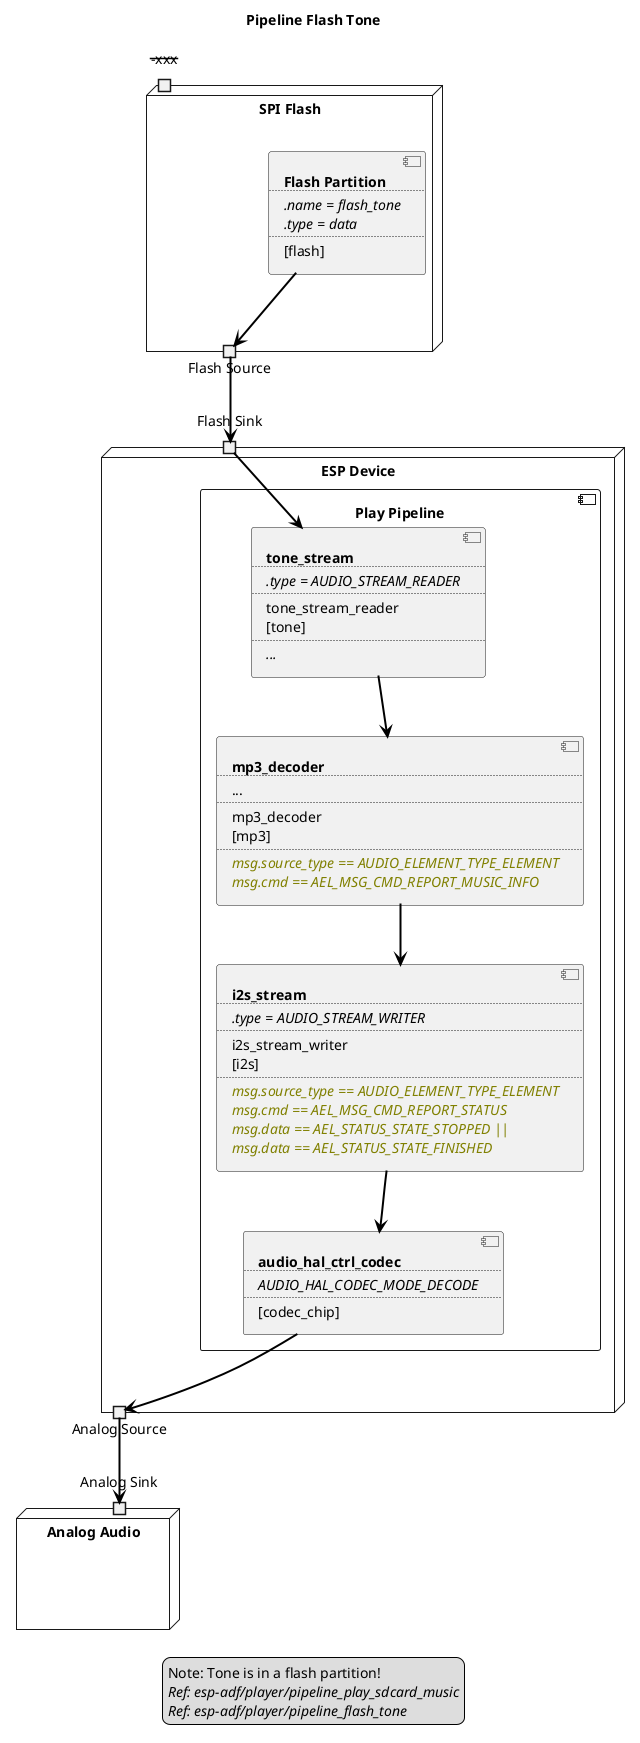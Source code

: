 ﻿@startuml pipeline_flash_tone
title Pipeline Flash Tone
allowmixing

legend
Note: Tone is in a flash partition!
//Ref: esp-adf/player/pipeline_play_sdcard_music//
//Ref: esp-adf/player/pipeline_flash_tone//
end legend

node "SPI Flash" as Flash {

    portin "---xxx--" as nothing

    component FlashTone [
        <b>Flash Partition
        ....
        <i>.name = flash_tone
        <i>.type = data
        ....
        [flash]
    ]

    portout "Flash Source" as FlashSource
}

node "ESP Device" as ESPDevice {

    portin "Flash Sink" as FlashSink

    component "Play Pipeline" as PlayPipeline {

        component ToneStream [
            <b>tone_stream
            ....
            <i>.type = AUDIO_STREAM_READER
            ....
            tone_stream_reader
            [tone]
            ....
            <i>...
        ]

        component Mp3Decoder [
            <b>mp3_decoder
            ....
            ...
            ....
            mp3_decoder
            [mp3]
            ....
            <i><color olive>msg.source_type == AUDIO_ELEMENT_TYPE_ELEMENT
            <i><color olive>msg.cmd == AEL_MSG_CMD_REPORT_MUSIC_INFO
        ]

        component I2SStream [
            <b>i2s_stream
            ....
            <i>.type = AUDIO_STREAM_WRITER
            ....
            i2s_stream_writer
            [i2s]
            ....
            <i><color olive>msg.source_type == AUDIO_ELEMENT_TYPE_ELEMENT
            <i><color olive>msg.cmd == AEL_MSG_CMD_REPORT_STATUS
            <i><color olive>msg.data == AEL_STATUS_STATE_STOPPED ||
            <i><color olive>msg.data == AEL_STATUS_STATE_FINISHED
        ]

        component HALCodec [
            <b>audio_hal_ctrl_codec
            ....
            <i>AUDIO_HAL_CODEC_MODE_DECODE
            ....
            [codec_chip]
        ]
    }

    portout "Analog Source" as AnalogSource
} 

node "Analog Audio" as AnalogAudio  {
    portin "Analog Sink" as AnalogSink
}

FlashTone  --> FlashSource      #line:black;line.bold;text:black
FlashSource --> FlashSink       #line:black;line.bold;text:black

FlashSink  --> ToneStream       #line:black;line.bold;text:black
ToneStream --> Mp3Decoder       #line:black;line.bold;text:black
Mp3Decoder --> I2SStream        #line:black;line.bold;text:black
I2SStream  --> HALCodec         #line:black;line.bold;text:black
HALCodec   --> AnalogSource     #line:black;line.bold;text:black

AnalogSource --> AnalogSink     #line:black;line.bold;text:black

@enduml
